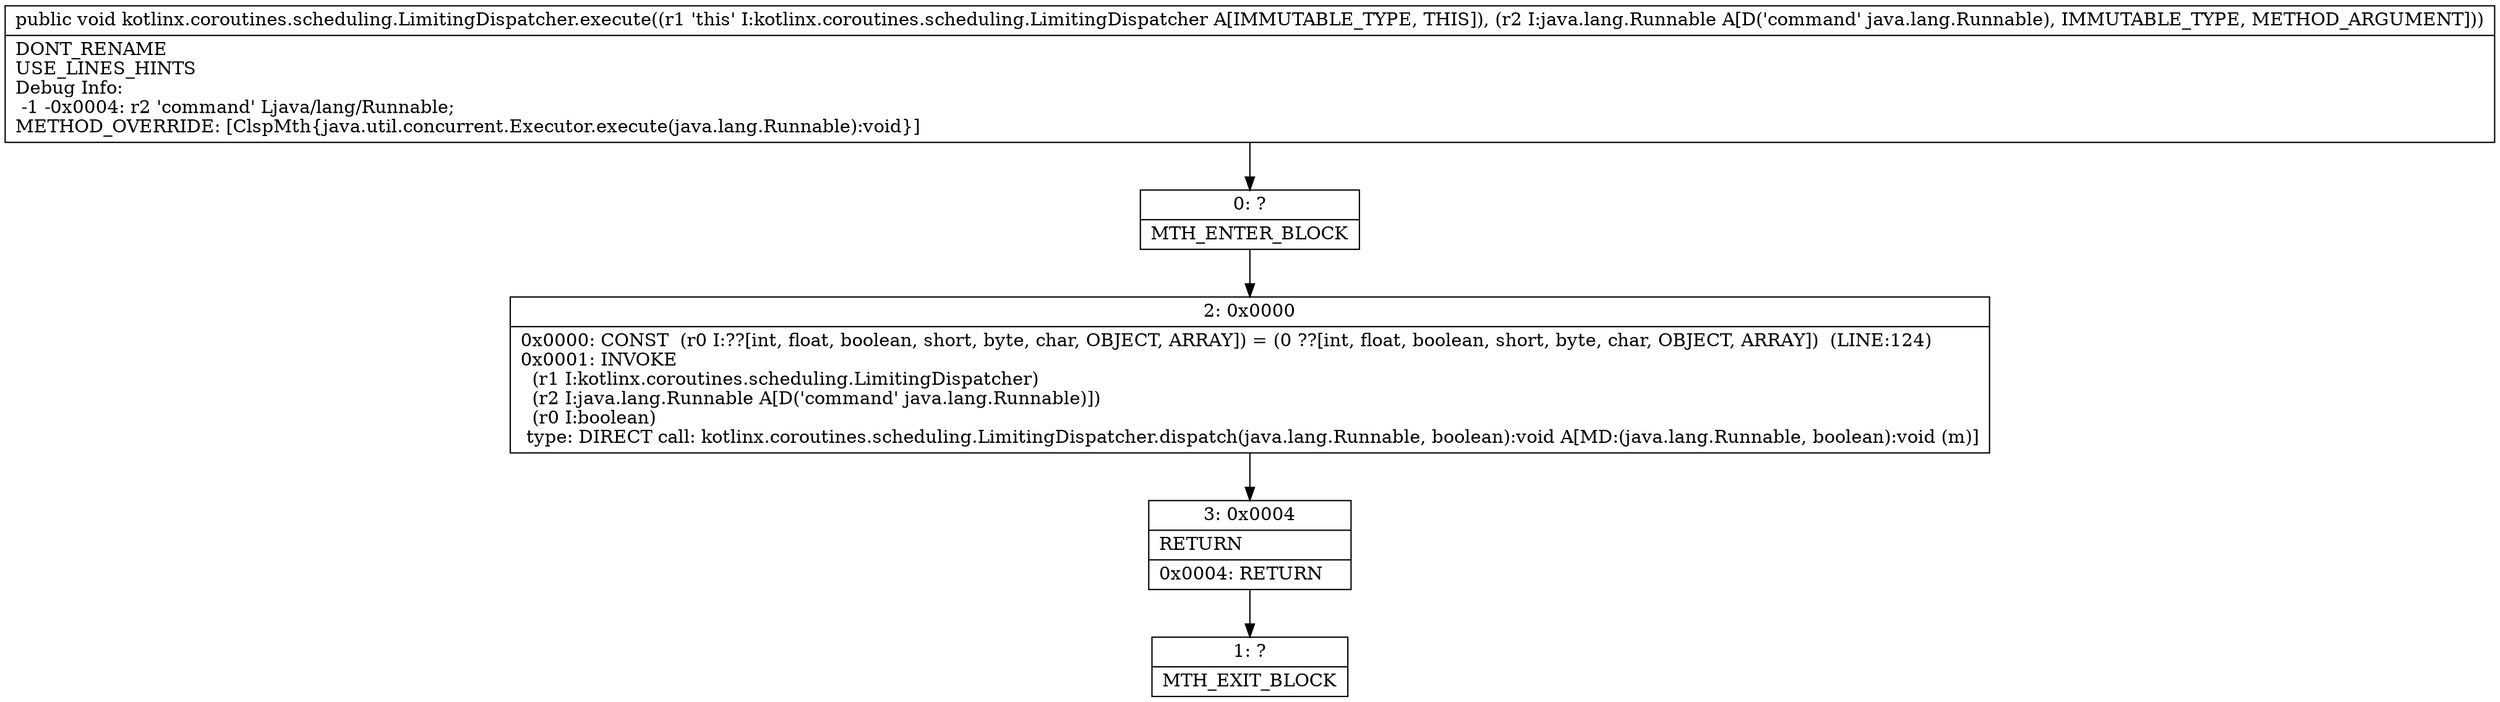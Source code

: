 digraph "CFG forkotlinx.coroutines.scheduling.LimitingDispatcher.execute(Ljava\/lang\/Runnable;)V" {
Node_0 [shape=record,label="{0\:\ ?|MTH_ENTER_BLOCK\l}"];
Node_2 [shape=record,label="{2\:\ 0x0000|0x0000: CONST  (r0 I:??[int, float, boolean, short, byte, char, OBJECT, ARRAY]) = (0 ??[int, float, boolean, short, byte, char, OBJECT, ARRAY])  (LINE:124)\l0x0001: INVOKE  \l  (r1 I:kotlinx.coroutines.scheduling.LimitingDispatcher)\l  (r2 I:java.lang.Runnable A[D('command' java.lang.Runnable)])\l  (r0 I:boolean)\l type: DIRECT call: kotlinx.coroutines.scheduling.LimitingDispatcher.dispatch(java.lang.Runnable, boolean):void A[MD:(java.lang.Runnable, boolean):void (m)]\l}"];
Node_3 [shape=record,label="{3\:\ 0x0004|RETURN\l|0x0004: RETURN   \l}"];
Node_1 [shape=record,label="{1\:\ ?|MTH_EXIT_BLOCK\l}"];
MethodNode[shape=record,label="{public void kotlinx.coroutines.scheduling.LimitingDispatcher.execute((r1 'this' I:kotlinx.coroutines.scheduling.LimitingDispatcher A[IMMUTABLE_TYPE, THIS]), (r2 I:java.lang.Runnable A[D('command' java.lang.Runnable), IMMUTABLE_TYPE, METHOD_ARGUMENT]))  | DONT_RENAME\lUSE_LINES_HINTS\lDebug Info:\l  \-1 \-0x0004: r2 'command' Ljava\/lang\/Runnable;\lMETHOD_OVERRIDE: [ClspMth\{java.util.concurrent.Executor.execute(java.lang.Runnable):void\}]\l}"];
MethodNode -> Node_0;Node_0 -> Node_2;
Node_2 -> Node_3;
Node_3 -> Node_1;
}

